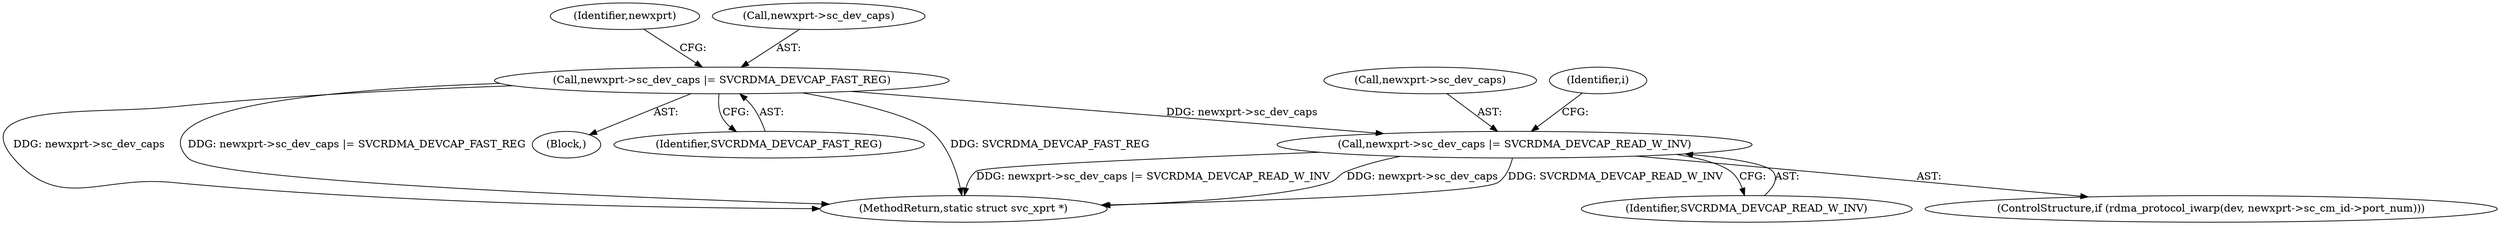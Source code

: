 digraph "0_linux_c70422f760c120480fee4de6c38804c72aa26bc1_44@pointer" {
"1000599" [label="(Call,newxprt->sc_dev_caps |= SVCRDMA_DEVCAP_READ_W_INV)"];
"1000556" [label="(Call,newxprt->sc_dev_caps |= SVCRDMA_DEVCAP_FAST_REG)"];
"1000599" [label="(Call,newxprt->sc_dev_caps |= SVCRDMA_DEVCAP_READ_W_INV)"];
"1000563" [label="(Identifier,newxprt)"];
"1000603" [label="(Identifier,SVCRDMA_DEVCAP_READ_W_INV)"];
"1000591" [label="(ControlStructure,if (rdma_protocol_iwarp(dev, newxprt->sc_cm_id->port_num)))"];
"1000817" [label="(MethodReturn,static struct svc_xprt *)"];
"1000546" [label="(Block,)"];
"1000556" [label="(Call,newxprt->sc_dev_caps |= SVCRDMA_DEVCAP_FAST_REG)"];
"1000600" [label="(Call,newxprt->sc_dev_caps)"];
"1000606" [label="(Identifier,i)"];
"1000560" [label="(Identifier,SVCRDMA_DEVCAP_FAST_REG)"];
"1000557" [label="(Call,newxprt->sc_dev_caps)"];
"1000599" -> "1000591"  [label="AST: "];
"1000599" -> "1000603"  [label="CFG: "];
"1000600" -> "1000599"  [label="AST: "];
"1000603" -> "1000599"  [label="AST: "];
"1000606" -> "1000599"  [label="CFG: "];
"1000599" -> "1000817"  [label="DDG: newxprt->sc_dev_caps |= SVCRDMA_DEVCAP_READ_W_INV"];
"1000599" -> "1000817"  [label="DDG: newxprt->sc_dev_caps"];
"1000599" -> "1000817"  [label="DDG: SVCRDMA_DEVCAP_READ_W_INV"];
"1000556" -> "1000599"  [label="DDG: newxprt->sc_dev_caps"];
"1000556" -> "1000546"  [label="AST: "];
"1000556" -> "1000560"  [label="CFG: "];
"1000557" -> "1000556"  [label="AST: "];
"1000560" -> "1000556"  [label="AST: "];
"1000563" -> "1000556"  [label="CFG: "];
"1000556" -> "1000817"  [label="DDG: SVCRDMA_DEVCAP_FAST_REG"];
"1000556" -> "1000817"  [label="DDG: newxprt->sc_dev_caps"];
"1000556" -> "1000817"  [label="DDG: newxprt->sc_dev_caps |= SVCRDMA_DEVCAP_FAST_REG"];
}
